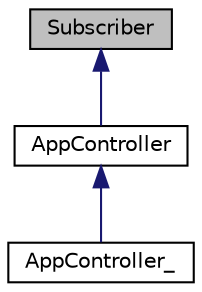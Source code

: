 digraph "Subscriber"
{
  edge [fontname="Helvetica",fontsize="10",labelfontname="Helvetica",labelfontsize="10"];
  node [fontname="Helvetica",fontsize="10",shape=record];
  Node0 [label="Subscriber",height=0.2,width=0.4,color="black", fillcolor="grey75", style="filled", fontcolor="black"];
  Node0 -> Node1 [dir="back",color="midnightblue",fontsize="10",style="solid",fontname="Helvetica"];
  Node1 [label="AppController",height=0.2,width=0.4,color="black", fillcolor="white", style="filled",URL="$class_app_controller.html"];
  Node1 -> Node2 [dir="back",color="midnightblue",fontsize="10",style="solid",fontname="Helvetica"];
  Node2 [label="AppController_",height=0.2,width=0.4,color="black", fillcolor="white", style="filled",URL="$class_app_controller__.html"];
}
